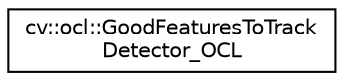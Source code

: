 digraph "Graphical Class Hierarchy"
{
 // LATEX_PDF_SIZE
  edge [fontname="Helvetica",fontsize="10",labelfontname="Helvetica",labelfontsize="10"];
  node [fontname="Helvetica",fontsize="10",shape=record];
  rankdir="LR";
  Node0 [label="cv::ocl::GoodFeaturesToTrack\lDetector_OCL",height=0.2,width=0.4,color="black", fillcolor="white", style="filled",URL="$classcv_1_1ocl_1_1_good_features_to_track_detector___o_c_l.html",tooltip=" "];
}
